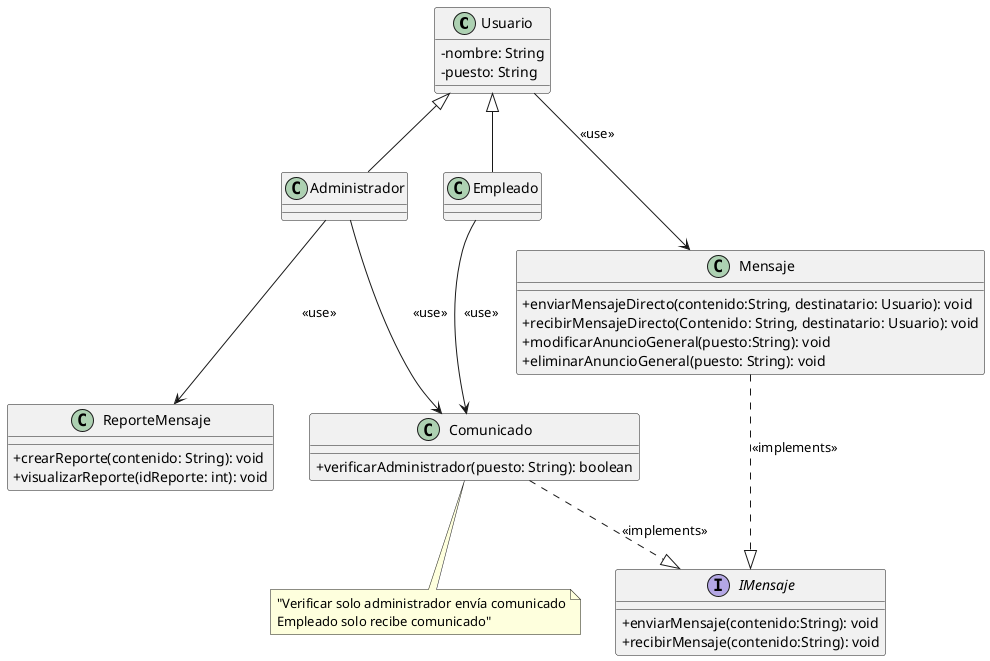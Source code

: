 @startuml
' Encapsulación
skinparam classAttributeIconSize 0

class Usuario {
    - nombre: String
    - puesto: String
}

class Administrador {
}

class Empleado {

}

class ReporteMensaje {
    + crearReporte(contenido: String): void
    + visualizarReporte(idReporte: int): void
}


class Comunicado {
    + verificarAdministrador(puesto: String): boolean
}

class Mensaje{
    + enviarMensajeDirecto(contenido:String, destinatario: Usuario): void
    + recibirMensajeDirecto(Contenido: String, destinatario: Usuario): void
    + modificarAnuncioGeneral(puesto:String): void
    + eliminarAnuncioGeneral(puesto: String): void
}

interface IMensaje{
    +enviarMensaje(contenido:String): void
    +recibirMensaje(contenido:String): void
}


Usuario <|-- Empleado
Usuario <|-- Administrador
Administrador --> Comunicado: "<<use>>"
Empleado --> Comunicado: "<<use>>"
Usuario --> Mensaje: "<<use>>"
Administrador --> ReporteMensaje: "<<use>>"
Mensaje ..|> IMensaje: "<<implements>>"
Comunicado ..|> IMensaje: "<<implements>>"

note bottom of Comunicado: "Verificar solo administrador envía comunicado\nEmpleado solo recibe comunicado"
@enduml
